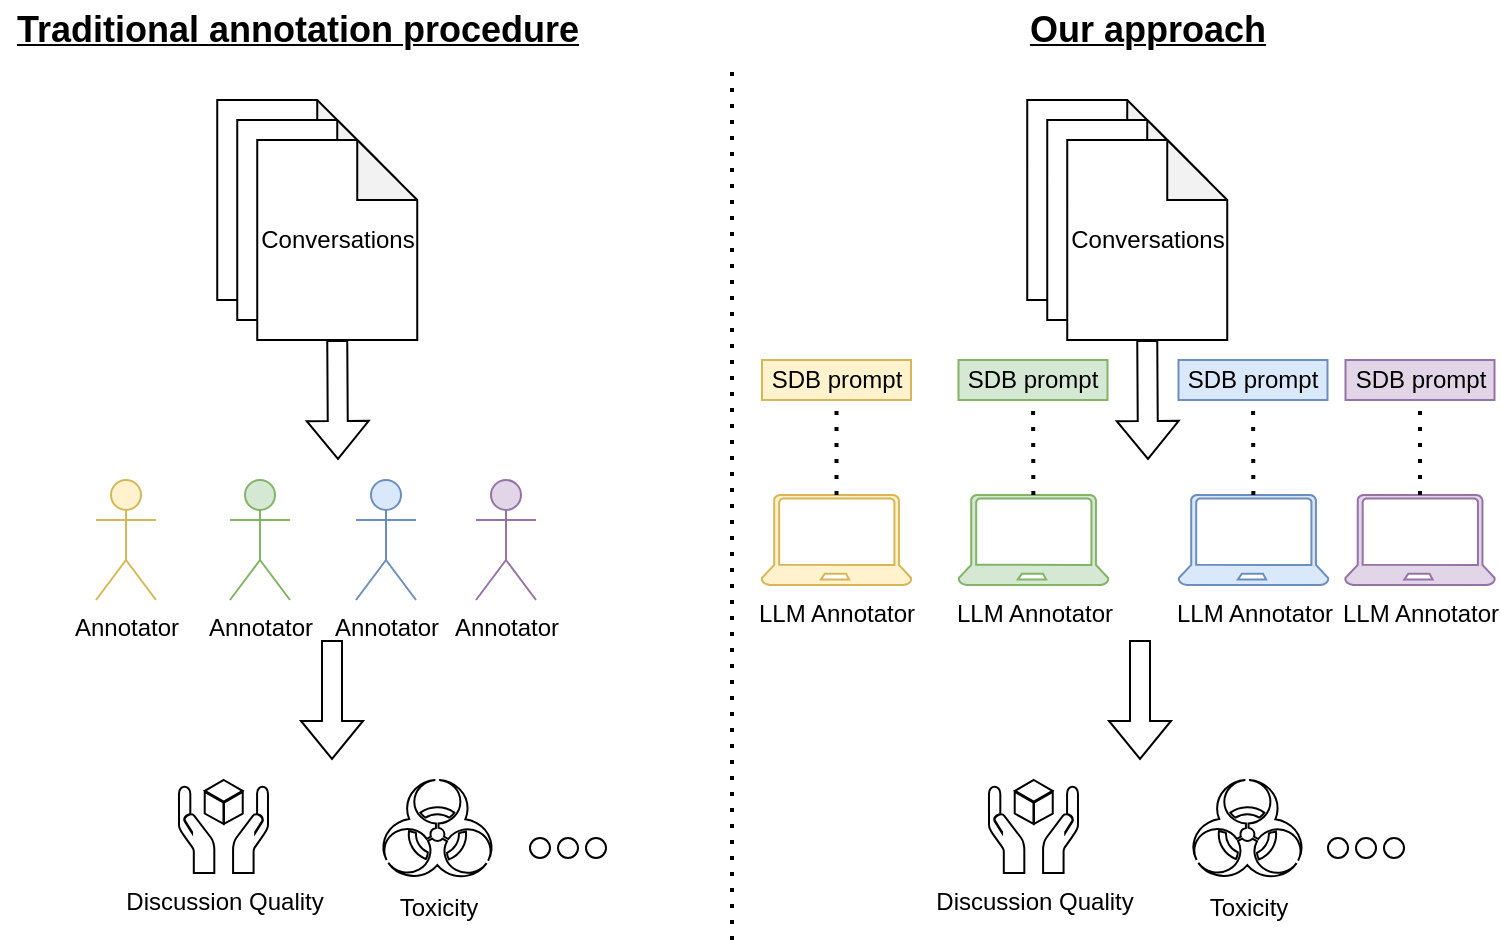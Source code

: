 <mxfile version="24.7.17">
  <diagram name="Page-1" id="vPzhu9TbLJ_vngM4hq7U">
    <mxGraphModel dx="1019" dy="650" grid="1" gridSize="10" guides="1" tooltips="1" connect="1" arrows="1" fold="1" page="1" pageScale="1" pageWidth="850" pageHeight="1100" math="0" shadow="0">
      <root>
        <mxCell id="0" />
        <mxCell id="1" parent="0" />
        <mxCell id="n9qROB5JZSB9kGLl_WqJ-1" value="" style="shape=note;whiteSpace=wrap;html=1;backgroundOutline=1;darkOpacity=0.05;" vertex="1" parent="1">
          <mxGeometry x="202.62" y="140" width="80" height="100" as="geometry" />
        </mxCell>
        <mxCell id="n9qROB5JZSB9kGLl_WqJ-2" value="" style="shape=note;whiteSpace=wrap;html=1;backgroundOutline=1;darkOpacity=0.05;" vertex="1" parent="1">
          <mxGeometry x="212.62" y="150" width="80" height="100" as="geometry" />
        </mxCell>
        <mxCell id="n9qROB5JZSB9kGLl_WqJ-3" value="Conversations" style="shape=note;whiteSpace=wrap;html=1;backgroundOutline=1;darkOpacity=0.05;" vertex="1" parent="1">
          <mxGeometry x="222.62" y="160" width="80" height="100" as="geometry" />
        </mxCell>
        <mxCell id="n9qROB5JZSB9kGLl_WqJ-9" value="Toxicity" style="shape=mxgraph.signs.safety.biohazard;html=1;pointerEvents=1;verticalLabelPosition=bottom;verticalAlign=top;align=center;sketch=0;" vertex="1" parent="1">
          <mxGeometry x="283.74" y="480" width="58" height="50" as="geometry" />
        </mxCell>
        <mxCell id="n9qROB5JZSB9kGLl_WqJ-10" value="Discussion Quality" style="shape=mxgraph.signs.safety.handle_with_care;html=1;pointerEvents=1;verticalLabelPosition=bottom;verticalAlign=top;align=center;sketch=0;" vertex="1" parent="1">
          <mxGeometry x="183.49" y="480" width="44.5" height="46.5" as="geometry" />
        </mxCell>
        <mxCell id="n9qROB5JZSB9kGLl_WqJ-18" value="" style="shape=flexArrow;endArrow=classic;html=1;rounded=0;exitX=0.5;exitY=1;exitDx=0;exitDy=0;exitPerimeter=0;" edge="1" parent="1" source="n9qROB5JZSB9kGLl_WqJ-3">
          <mxGeometry width="50" height="50" relative="1" as="geometry">
            <mxPoint x="420" y="370" as="sourcePoint" />
            <mxPoint x="263" y="320" as="targetPoint" />
          </mxGeometry>
        </mxCell>
        <mxCell id="n9qROB5JZSB9kGLl_WqJ-19" value="" style="group" vertex="1" connectable="0" parent="1">
          <mxGeometry x="142" y="330" width="220" height="60" as="geometry" />
        </mxCell>
        <mxCell id="n9qROB5JZSB9kGLl_WqJ-5" value="Annotator" style="shape=umlActor;verticalLabelPosition=bottom;verticalAlign=top;html=1;outlineConnect=0;fillColor=#fff2cc;strokeColor=#d6b656;" vertex="1" parent="n9qROB5JZSB9kGLl_WqJ-19">
          <mxGeometry width="30" height="60" as="geometry" />
        </mxCell>
        <mxCell id="n9qROB5JZSB9kGLl_WqJ-6" value="Annotator" style="shape=umlActor;verticalLabelPosition=bottom;verticalAlign=top;html=1;outlineConnect=0;fillColor=#d5e8d4;strokeColor=#82b366;" vertex="1" parent="n9qROB5JZSB9kGLl_WqJ-19">
          <mxGeometry x="67" width="30" height="60" as="geometry" />
        </mxCell>
        <mxCell id="n9qROB5JZSB9kGLl_WqJ-7" value="Annotator" style="shape=umlActor;verticalLabelPosition=bottom;verticalAlign=top;html=1;outlineConnect=0;fillColor=#dae8fc;strokeColor=#6c8ebf;" vertex="1" parent="n9qROB5JZSB9kGLl_WqJ-19">
          <mxGeometry x="130" width="30" height="60" as="geometry" />
        </mxCell>
        <mxCell id="n9qROB5JZSB9kGLl_WqJ-8" value="Annotator" style="shape=umlActor;verticalLabelPosition=bottom;verticalAlign=top;html=1;outlineConnect=0;fillColor=#e1d5e7;strokeColor=#9673a6;" vertex="1" parent="n9qROB5JZSB9kGLl_WqJ-19">
          <mxGeometry x="190" width="30" height="60" as="geometry" />
        </mxCell>
        <mxCell id="n9qROB5JZSB9kGLl_WqJ-20" value="" style="shape=flexArrow;endArrow=classic;html=1;rounded=0;" edge="1" parent="1">
          <mxGeometry width="50" height="50" relative="1" as="geometry">
            <mxPoint x="260" y="410" as="sourcePoint" />
            <mxPoint x="260" y="470" as="targetPoint" />
          </mxGeometry>
        </mxCell>
        <mxCell id="n9qROB5JZSB9kGLl_WqJ-21" value="" style="ellipse;whiteSpace=wrap;html=1;" vertex="1" parent="1">
          <mxGeometry x="359" y="509" width="10" height="10" as="geometry" />
        </mxCell>
        <mxCell id="n9qROB5JZSB9kGLl_WqJ-22" value="" style="ellipse;whiteSpace=wrap;html=1;" vertex="1" parent="1">
          <mxGeometry x="373" y="509" width="10" height="10" as="geometry" />
        </mxCell>
        <mxCell id="n9qROB5JZSB9kGLl_WqJ-23" value="" style="ellipse;whiteSpace=wrap;html=1;" vertex="1" parent="1">
          <mxGeometry x="387" y="509" width="10" height="10" as="geometry" />
        </mxCell>
        <mxCell id="n9qROB5JZSB9kGLl_WqJ-24" value="" style="shape=note;whiteSpace=wrap;html=1;backgroundOutline=1;darkOpacity=0.05;" vertex="1" parent="1">
          <mxGeometry x="607.62" y="140" width="80" height="100" as="geometry" />
        </mxCell>
        <mxCell id="n9qROB5JZSB9kGLl_WqJ-25" value="" style="shape=note;whiteSpace=wrap;html=1;backgroundOutline=1;darkOpacity=0.05;" vertex="1" parent="1">
          <mxGeometry x="617.62" y="150" width="80" height="100" as="geometry" />
        </mxCell>
        <mxCell id="n9qROB5JZSB9kGLl_WqJ-26" value="Conversations" style="shape=note;whiteSpace=wrap;html=1;backgroundOutline=1;darkOpacity=0.05;" vertex="1" parent="1">
          <mxGeometry x="627.62" y="160" width="80" height="100" as="geometry" />
        </mxCell>
        <mxCell id="n9qROB5JZSB9kGLl_WqJ-27" value="Toxicity" style="shape=mxgraph.signs.safety.biohazard;html=1;pointerEvents=1;verticalLabelPosition=bottom;verticalAlign=top;align=center;sketch=0;" vertex="1" parent="1">
          <mxGeometry x="688.74" y="480" width="58" height="50" as="geometry" />
        </mxCell>
        <mxCell id="n9qROB5JZSB9kGLl_WqJ-28" value="Discussion Quality" style="shape=mxgraph.signs.safety.handle_with_care;html=1;pointerEvents=1;verticalLabelPosition=bottom;verticalAlign=top;align=center;sketch=0;" vertex="1" parent="1">
          <mxGeometry x="588.49" y="480" width="44.5" height="46.5" as="geometry" />
        </mxCell>
        <mxCell id="n9qROB5JZSB9kGLl_WqJ-36" value="" style="shape=flexArrow;endArrow=classic;html=1;rounded=0;exitX=0.5;exitY=1;exitDx=0;exitDy=0;exitPerimeter=0;" edge="1" parent="1" source="n9qROB5JZSB9kGLl_WqJ-26">
          <mxGeometry width="50" height="50" relative="1" as="geometry">
            <mxPoint x="810" y="370" as="sourcePoint" />
            <mxPoint x="668" y="320" as="targetPoint" />
          </mxGeometry>
        </mxCell>
        <mxCell id="n9qROB5JZSB9kGLl_WqJ-42" value="" style="shape=flexArrow;endArrow=classic;html=1;rounded=0;" edge="1" parent="1">
          <mxGeometry width="50" height="50" relative="1" as="geometry">
            <mxPoint x="664" y="410" as="sourcePoint" />
            <mxPoint x="664" y="470" as="targetPoint" />
          </mxGeometry>
        </mxCell>
        <mxCell id="n9qROB5JZSB9kGLl_WqJ-43" value="" style="ellipse;whiteSpace=wrap;html=1;" vertex="1" parent="1">
          <mxGeometry x="758" y="509" width="10" height="10" as="geometry" />
        </mxCell>
        <mxCell id="n9qROB5JZSB9kGLl_WqJ-44" value="" style="ellipse;whiteSpace=wrap;html=1;" vertex="1" parent="1">
          <mxGeometry x="772" y="509" width="10" height="10" as="geometry" />
        </mxCell>
        <mxCell id="n9qROB5JZSB9kGLl_WqJ-45" value="" style="ellipse;whiteSpace=wrap;html=1;" vertex="1" parent="1">
          <mxGeometry x="786" y="509" width="10" height="10" as="geometry" />
        </mxCell>
        <mxCell id="n9qROB5JZSB9kGLl_WqJ-46" value="" style="endArrow=none;dashed=1;html=1;dashPattern=1 3;strokeWidth=2;rounded=0;" edge="1" parent="1">
          <mxGeometry width="50" height="50" relative="1" as="geometry">
            <mxPoint x="460" y="560" as="sourcePoint" />
            <mxPoint x="460" y="120" as="targetPoint" />
          </mxGeometry>
        </mxCell>
        <mxCell id="n9qROB5JZSB9kGLl_WqJ-47" value="LLM Annotator" style="sketch=0;aspect=fixed;pointerEvents=1;shadow=0;dashed=0;html=1;strokeColor=#d6b656;labelPosition=center;verticalLabelPosition=bottom;verticalAlign=top;align=center;fillColor=#fff2cc;shape=mxgraph.azure.laptop" vertex="1" parent="1">
          <mxGeometry x="474.75" y="337.5" width="75" height="45" as="geometry" />
        </mxCell>
        <mxCell id="n9qROB5JZSB9kGLl_WqJ-48" value="LLM Annotator" style="sketch=0;aspect=fixed;pointerEvents=1;shadow=0;dashed=0;html=1;strokeColor=#82b366;labelPosition=center;verticalLabelPosition=bottom;verticalAlign=top;align=center;fillColor=#d5e8d4;shape=mxgraph.azure.laptop" vertex="1" parent="1">
          <mxGeometry x="573.25" y="337.5" width="75" height="45" as="geometry" />
        </mxCell>
        <mxCell id="n9qROB5JZSB9kGLl_WqJ-49" value="LLM Annotator" style="sketch=0;aspect=fixed;pointerEvents=1;shadow=0;dashed=0;html=1;strokeColor=#6c8ebf;labelPosition=center;verticalLabelPosition=bottom;verticalAlign=top;align=center;fillColor=#dae8fc;shape=mxgraph.azure.laptop" vertex="1" parent="1">
          <mxGeometry x="683.25" y="337.5" width="75" height="45" as="geometry" />
        </mxCell>
        <mxCell id="n9qROB5JZSB9kGLl_WqJ-50" value="LLM Annotator" style="sketch=0;aspect=fixed;pointerEvents=1;shadow=0;dashed=0;html=1;strokeColor=#9673a6;labelPosition=center;verticalLabelPosition=bottom;verticalAlign=top;align=center;fillColor=#e1d5e7;shape=mxgraph.azure.laptop" vertex="1" parent="1">
          <mxGeometry x="766.5" y="337.5" width="75" height="45" as="geometry" />
        </mxCell>
        <mxCell id="n9qROB5JZSB9kGLl_WqJ-52" value="SDB prompt" style="rounded=0;whiteSpace=wrap;html=1;fillColor=#d5e8d4;strokeColor=#82b366;" vertex="1" parent="1">
          <mxGeometry x="573.25" y="270" width="74.5" height="20" as="geometry" />
        </mxCell>
        <mxCell id="n9qROB5JZSB9kGLl_WqJ-53" value="SDB prompt" style="rounded=0;whiteSpace=wrap;html=1;fillColor=#fff2cc;strokeColor=#d6b656;" vertex="1" parent="1">
          <mxGeometry x="475" y="270" width="74.5" height="20" as="geometry" />
        </mxCell>
        <mxCell id="n9qROB5JZSB9kGLl_WqJ-54" value="SDB prompt" style="rounded=0;whiteSpace=wrap;html=1;fillColor=#dae8fc;strokeColor=#6c8ebf;" vertex="1" parent="1">
          <mxGeometry x="683.25" y="270" width="74.5" height="20" as="geometry" />
        </mxCell>
        <mxCell id="n9qROB5JZSB9kGLl_WqJ-55" value="SDB prompt" style="rounded=0;whiteSpace=wrap;html=1;fillColor=#e1d5e7;strokeColor=#9673a6;" vertex="1" parent="1">
          <mxGeometry x="766.75" y="270" width="74.5" height="20" as="geometry" />
        </mxCell>
        <mxCell id="n9qROB5JZSB9kGLl_WqJ-56" value="" style="endArrow=none;dashed=1;html=1;dashPattern=1 3;strokeWidth=2;rounded=0;" edge="1" parent="1" source="n9qROB5JZSB9kGLl_WqJ-47" target="n9qROB5JZSB9kGLl_WqJ-53">
          <mxGeometry width="50" height="50" relative="1" as="geometry">
            <mxPoint x="450" y="310" as="sourcePoint" />
            <mxPoint x="500" y="260" as="targetPoint" />
          </mxGeometry>
        </mxCell>
        <mxCell id="n9qROB5JZSB9kGLl_WqJ-57" value="" style="endArrow=none;dashed=1;html=1;dashPattern=1 3;strokeWidth=2;rounded=0;" edge="1" parent="1" source="n9qROB5JZSB9kGLl_WqJ-48" target="n9qROB5JZSB9kGLl_WqJ-52">
          <mxGeometry width="50" height="50" relative="1" as="geometry">
            <mxPoint x="521" y="348" as="sourcePoint" />
            <mxPoint x="518" y="300" as="targetPoint" />
          </mxGeometry>
        </mxCell>
        <mxCell id="n9qROB5JZSB9kGLl_WqJ-58" value="" style="endArrow=none;dashed=1;html=1;dashPattern=1 3;strokeWidth=2;rounded=0;" edge="1" parent="1" source="n9qROB5JZSB9kGLl_WqJ-49" target="n9qROB5JZSB9kGLl_WqJ-54">
          <mxGeometry width="50" height="50" relative="1" as="geometry">
            <mxPoint x="531" y="358" as="sourcePoint" />
            <mxPoint x="528" y="310" as="targetPoint" />
          </mxGeometry>
        </mxCell>
        <mxCell id="n9qROB5JZSB9kGLl_WqJ-59" value="" style="endArrow=none;dashed=1;html=1;dashPattern=1 3;strokeWidth=2;rounded=0;" edge="1" parent="1" source="n9qROB5JZSB9kGLl_WqJ-50" target="n9qROB5JZSB9kGLl_WqJ-55">
          <mxGeometry width="50" height="50" relative="1" as="geometry">
            <mxPoint x="541" y="368" as="sourcePoint" />
            <mxPoint x="538" y="320" as="targetPoint" />
          </mxGeometry>
        </mxCell>
        <mxCell id="n9qROB5JZSB9kGLl_WqJ-60" value="&lt;b&gt;&lt;u&gt;&lt;font style=&quot;font-size: 18px;&quot;&gt;Traditional annotation procedure&lt;/font&gt;&lt;/u&gt;&lt;/b&gt;" style="text;html=1;align=center;verticalAlign=middle;whiteSpace=wrap;rounded=0;" vertex="1" parent="1">
          <mxGeometry x="94.58" y="90" width="296.07" height="30" as="geometry" />
        </mxCell>
        <mxCell id="n9qROB5JZSB9kGLl_WqJ-61" value="&lt;b&gt;&lt;u&gt;&lt;font style=&quot;font-size: 18px;&quot;&gt;Our approach&lt;/font&gt;&lt;/u&gt;&lt;/b&gt;" style="text;html=1;align=center;verticalAlign=middle;whiteSpace=wrap;rounded=0;" vertex="1" parent="1">
          <mxGeometry x="519.58" y="90" width="296.07" height="30" as="geometry" />
        </mxCell>
      </root>
    </mxGraphModel>
  </diagram>
</mxfile>
